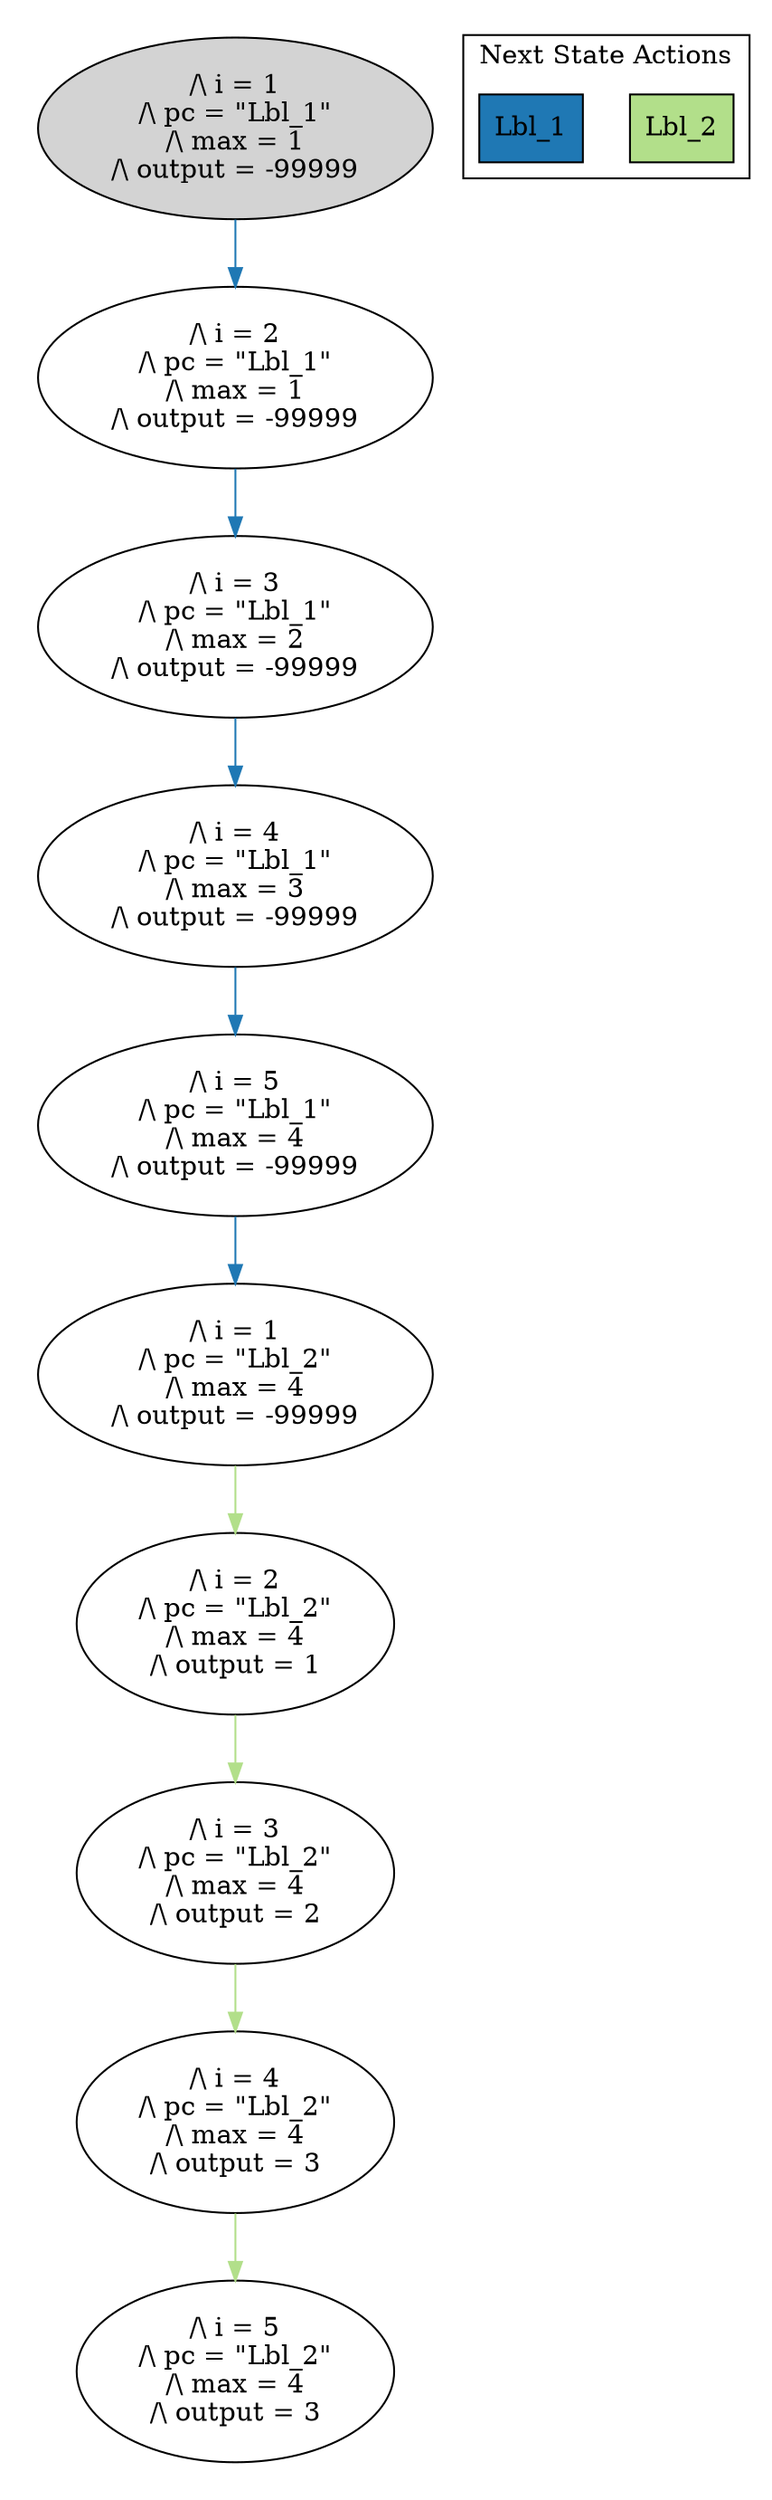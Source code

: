 strict digraph DiskGraph {
edge [colorscheme="paired12"]
nodesep=0.35;
subgraph cluster_graph {
color="white";
7138841224801033343 [label="/\\ i = 1\n/\\ pc = \"Lbl_1\"\n/\\ max = 1\n/\\ output = -99999",style = filled]
7138841224801033343 -> -8421282548654075212 [label="",color="2",fontcolor="2"];
-8421282548654075212 [label="/\\ i = 2\n/\\ pc = \"Lbl_1\"\n/\\ max = 1\n/\\ output = -99999"];
-8421282548654075212 -> 2719327133515519673 [label="",color="2",fontcolor="2"];
2719327133515519673 [label="/\\ i = 3\n/\\ pc = \"Lbl_1\"\n/\\ max = 2\n/\\ output = -99999"];
2719327133515519673 -> 4209232660878399212 [label="",color="2",fontcolor="2"];
4209232660878399212 [label="/\\ i = 4\n/\\ pc = \"Lbl_1\"\n/\\ max = 3\n/\\ output = -99999"];
4209232660878399212 -> 1784289199954331719 [label="",color="2",fontcolor="2"];
1784289199954331719 [label="/\\ i = 5\n/\\ pc = \"Lbl_1\"\n/\\ max = 4\n/\\ output = -99999"];
1784289199954331719 -> 6710463539750079774 [label="",color="2",fontcolor="2"];
6710463539750079774 [label="/\\ i = 1\n/\\ pc = \"Lbl_2\"\n/\\ max = 4\n/\\ output = -99999"];
6710463539750079774 -> 2402583967177150270 [label="",color="3",fontcolor="3"];
2402583967177150270 [label="/\\ i = 2\n/\\ pc = \"Lbl_2\"\n/\\ max = 4\n/\\ output = 1"];
2402583967177150270 -> 3041443423734455023 [label="",color="3",fontcolor="3"];
3041443423734455023 [label="/\\ i = 3\n/\\ pc = \"Lbl_2\"\n/\\ max = 4\n/\\ output = 2"];
3041443423734455023 -> 6248396832708684302 [label="",color="3",fontcolor="3"];
6248396832708684302 [label="/\\ i = 4\n/\\ pc = \"Lbl_2\"\n/\\ max = 4\n/\\ output = 3"];
6248396832708684302 -> 1055964429694398391 [label="",color="3",fontcolor="3"];
1055964429694398391 [label="/\\ i = 5\n/\\ pc = \"Lbl_2\"\n/\\ max = 4\n/\\ output = 3"];
{rank = same; 7138841224801033343;}
{rank = same; -8421282548654075212;}
{rank = same; 2719327133515519673;}
{rank = same; 4209232660878399212;}
{rank = same; 1784289199954331719;}
{rank = same; 6710463539750079774;}
{rank = same; 2402583967177150270;}
{rank = same; 3041443423734455023;}
{rank = same; 6248396832708684302;}
}
subgraph cluster_legend {graph[style=bold];label = "Next State Actions" style="solid"
node [ labeljust="l",colorscheme="paired12",style=filled,shape=record ]
Lbl_2 [label="Lbl_2",fillcolor=3]
Lbl_1 [label="Lbl_1",fillcolor=2]
}}